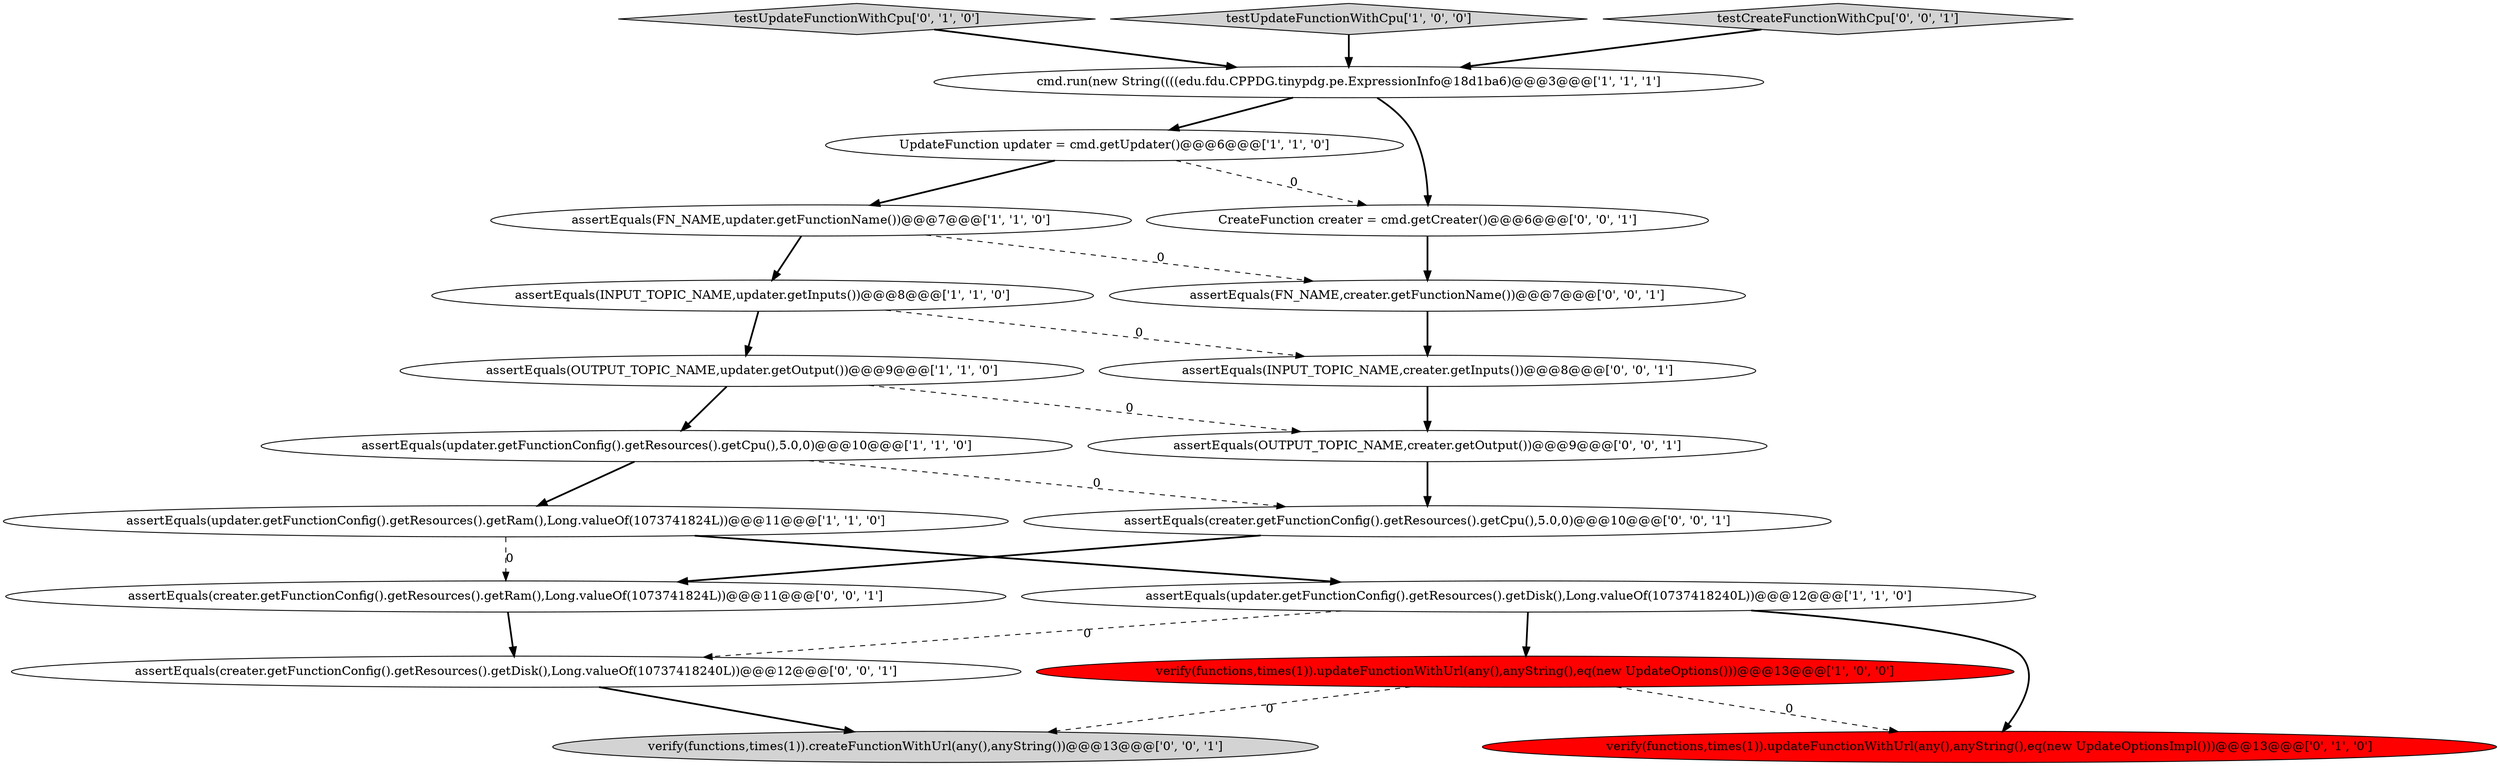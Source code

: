 digraph {
1 [style = filled, label = "UpdateFunction updater = cmd.getUpdater()@@@6@@@['1', '1', '0']", fillcolor = white, shape = ellipse image = "AAA0AAABBB1BBB"];
6 [style = filled, label = "assertEquals(updater.getFunctionConfig().getResources().getRam(),Long.valueOf(1073741824L))@@@11@@@['1', '1', '0']", fillcolor = white, shape = ellipse image = "AAA0AAABBB1BBB"];
9 [style = filled, label = "cmd.run(new String((((edu.fdu.CPPDG.tinypdg.pe.ExpressionInfo@18d1ba6)@@@3@@@['1', '1', '1']", fillcolor = white, shape = ellipse image = "AAA0AAABBB1BBB"];
13 [style = filled, label = "assertEquals(FN_NAME,creater.getFunctionName())@@@7@@@['0', '0', '1']", fillcolor = white, shape = ellipse image = "AAA0AAABBB3BBB"];
11 [style = filled, label = "testUpdateFunctionWithCpu['0', '1', '0']", fillcolor = lightgray, shape = diamond image = "AAA0AAABBB2BBB"];
19 [style = filled, label = "assertEquals(creater.getFunctionConfig().getResources().getDisk(),Long.valueOf(10737418240L))@@@12@@@['0', '0', '1']", fillcolor = white, shape = ellipse image = "AAA0AAABBB3BBB"];
7 [style = filled, label = "assertEquals(FN_NAME,updater.getFunctionName())@@@7@@@['1', '1', '0']", fillcolor = white, shape = ellipse image = "AAA0AAABBB1BBB"];
12 [style = filled, label = "CreateFunction creater = cmd.getCreater()@@@6@@@['0', '0', '1']", fillcolor = white, shape = ellipse image = "AAA0AAABBB3BBB"];
2 [style = filled, label = "assertEquals(OUTPUT_TOPIC_NAME,updater.getOutput())@@@9@@@['1', '1', '0']", fillcolor = white, shape = ellipse image = "AAA0AAABBB1BBB"];
5 [style = filled, label = "assertEquals(updater.getFunctionConfig().getResources().getCpu(),5.0,0)@@@10@@@['1', '1', '0']", fillcolor = white, shape = ellipse image = "AAA0AAABBB1BBB"];
14 [style = filled, label = "assertEquals(creater.getFunctionConfig().getResources().getCpu(),5.0,0)@@@10@@@['0', '0', '1']", fillcolor = white, shape = ellipse image = "AAA0AAABBB3BBB"];
18 [style = filled, label = "assertEquals(creater.getFunctionConfig().getResources().getRam(),Long.valueOf(1073741824L))@@@11@@@['0', '0', '1']", fillcolor = white, shape = ellipse image = "AAA0AAABBB3BBB"];
4 [style = filled, label = "testUpdateFunctionWithCpu['1', '0', '0']", fillcolor = lightgray, shape = diamond image = "AAA0AAABBB1BBB"];
10 [style = filled, label = "verify(functions,times(1)).updateFunctionWithUrl(any(),anyString(),eq(new UpdateOptionsImpl()))@@@13@@@['0', '1', '0']", fillcolor = red, shape = ellipse image = "AAA1AAABBB2BBB"];
8 [style = filled, label = "assertEquals(INPUT_TOPIC_NAME,updater.getInputs())@@@8@@@['1', '1', '0']", fillcolor = white, shape = ellipse image = "AAA0AAABBB1BBB"];
20 [style = filled, label = "assertEquals(OUTPUT_TOPIC_NAME,creater.getOutput())@@@9@@@['0', '0', '1']", fillcolor = white, shape = ellipse image = "AAA0AAABBB3BBB"];
15 [style = filled, label = "verify(functions,times(1)).createFunctionWithUrl(any(),anyString())@@@13@@@['0', '0', '1']", fillcolor = lightgray, shape = ellipse image = "AAA0AAABBB3BBB"];
0 [style = filled, label = "verify(functions,times(1)).updateFunctionWithUrl(any(),anyString(),eq(new UpdateOptions()))@@@13@@@['1', '0', '0']", fillcolor = red, shape = ellipse image = "AAA1AAABBB1BBB"];
16 [style = filled, label = "testCreateFunctionWithCpu['0', '0', '1']", fillcolor = lightgray, shape = diamond image = "AAA0AAABBB3BBB"];
17 [style = filled, label = "assertEquals(INPUT_TOPIC_NAME,creater.getInputs())@@@8@@@['0', '0', '1']", fillcolor = white, shape = ellipse image = "AAA0AAABBB3BBB"];
3 [style = filled, label = "assertEquals(updater.getFunctionConfig().getResources().getDisk(),Long.valueOf(10737418240L))@@@12@@@['1', '1', '0']", fillcolor = white, shape = ellipse image = "AAA0AAABBB1BBB"];
4->9 [style = bold, label=""];
6->3 [style = bold, label=""];
5->14 [style = dashed, label="0"];
2->20 [style = dashed, label="0"];
18->19 [style = bold, label=""];
0->15 [style = dashed, label="0"];
20->14 [style = bold, label=""];
7->8 [style = bold, label=""];
11->9 [style = bold, label=""];
1->7 [style = bold, label=""];
0->10 [style = dashed, label="0"];
3->0 [style = bold, label=""];
6->18 [style = dashed, label="0"];
3->19 [style = dashed, label="0"];
3->10 [style = bold, label=""];
12->13 [style = bold, label=""];
13->17 [style = bold, label=""];
1->12 [style = dashed, label="0"];
5->6 [style = bold, label=""];
8->2 [style = bold, label=""];
7->13 [style = dashed, label="0"];
8->17 [style = dashed, label="0"];
14->18 [style = bold, label=""];
9->12 [style = bold, label=""];
19->15 [style = bold, label=""];
9->1 [style = bold, label=""];
16->9 [style = bold, label=""];
2->5 [style = bold, label=""];
17->20 [style = bold, label=""];
}
